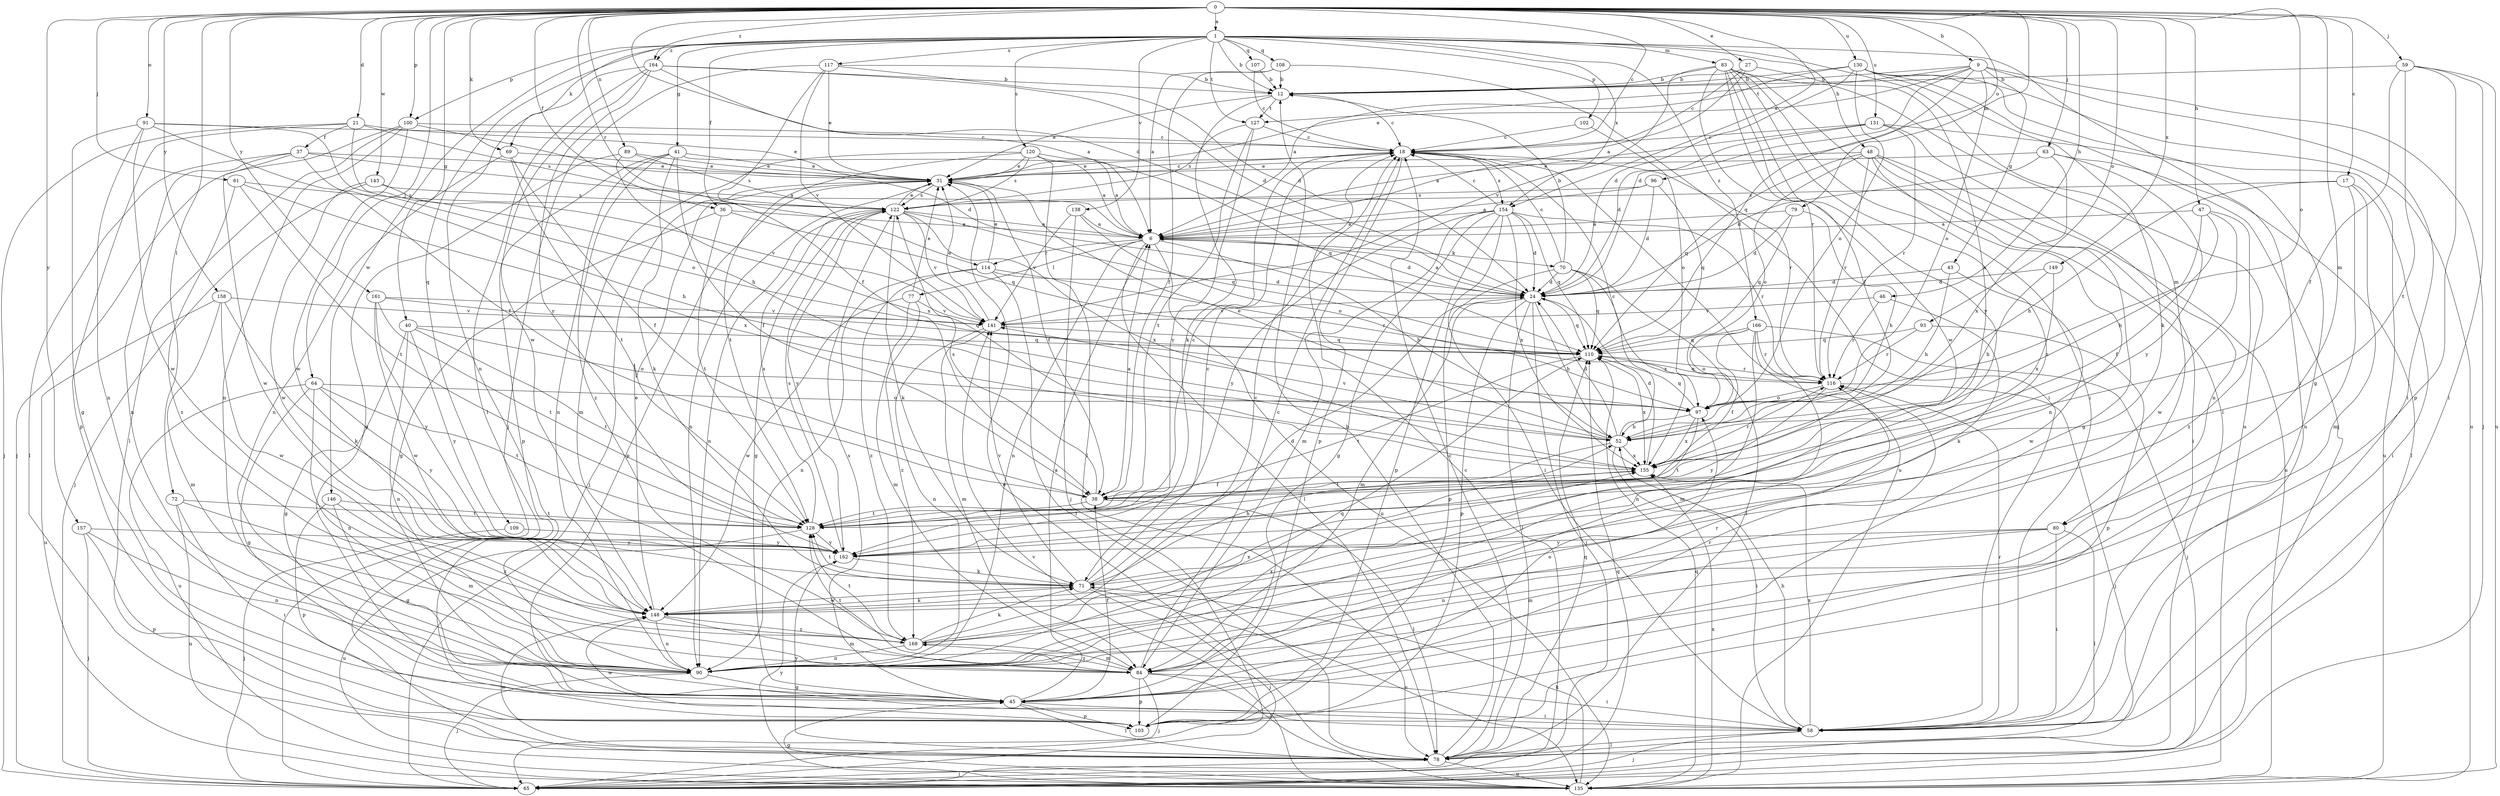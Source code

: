 strict digraph  {
0;
1;
6;
9;
12;
17;
18;
21;
24;
27;
31;
36;
37;
38;
40;
41;
43;
45;
46;
47;
48;
52;
58;
59;
61;
63;
64;
65;
69;
70;
71;
72;
77;
78;
79;
80;
83;
84;
89;
90;
91;
93;
96;
97;
100;
102;
103;
107;
108;
109;
110;
114;
116;
117;
120;
122;
127;
128;
130;
131;
135;
138;
141;
143;
146;
148;
149;
154;
155;
157;
158;
161;
162;
164;
166;
168;
0 -> 1  [label=a];
0 -> 9  [label=b];
0 -> 17  [label=c];
0 -> 18  [label=c];
0 -> 21  [label=d];
0 -> 24  [label=d];
0 -> 27  [label=e];
0 -> 36  [label=f];
0 -> 40  [label=g];
0 -> 46  [label=h];
0 -> 47  [label=h];
0 -> 59  [label=j];
0 -> 61  [label=j];
0 -> 63  [label=j];
0 -> 64  [label=j];
0 -> 69  [label=k];
0 -> 72  [label=l];
0 -> 79  [label=m];
0 -> 80  [label=m];
0 -> 89  [label=n];
0 -> 91  [label=o];
0 -> 93  [label=o];
0 -> 96  [label=o];
0 -> 97  [label=o];
0 -> 100  [label=p];
0 -> 114  [label=r];
0 -> 130  [label=u];
0 -> 131  [label=u];
0 -> 143  [label=w];
0 -> 149  [label=x];
0 -> 154  [label=x];
0 -> 157  [label=y];
0 -> 158  [label=y];
0 -> 161  [label=y];
0 -> 164  [label=z];
1 -> 12  [label=b];
1 -> 36  [label=f];
1 -> 41  [label=g];
1 -> 48  [label=h];
1 -> 58  [label=i];
1 -> 69  [label=k];
1 -> 80  [label=m];
1 -> 83  [label=m];
1 -> 100  [label=p];
1 -> 102  [label=p];
1 -> 107  [label=q];
1 -> 108  [label=q];
1 -> 109  [label=q];
1 -> 117  [label=s];
1 -> 120  [label=s];
1 -> 127  [label=t];
1 -> 138  [label=v];
1 -> 146  [label=w];
1 -> 154  [label=x];
1 -> 164  [label=z];
1 -> 166  [label=z];
6 -> 24  [label=d];
6 -> 52  [label=h];
6 -> 70  [label=k];
6 -> 77  [label=l];
6 -> 78  [label=l];
6 -> 90  [label=n];
6 -> 114  [label=r];
6 -> 135  [label=u];
9 -> 12  [label=b];
9 -> 24  [label=d];
9 -> 31  [label=e];
9 -> 43  [label=g];
9 -> 58  [label=i];
9 -> 65  [label=j];
9 -> 97  [label=o];
9 -> 110  [label=q];
9 -> 127  [label=t];
12 -> 18  [label=c];
12 -> 31  [label=e];
12 -> 71  [label=k];
12 -> 127  [label=t];
17 -> 52  [label=h];
17 -> 58  [label=i];
17 -> 84  [label=m];
17 -> 90  [label=n];
17 -> 122  [label=s];
18 -> 31  [label=e];
18 -> 103  [label=p];
18 -> 116  [label=r];
18 -> 135  [label=u];
18 -> 154  [label=x];
21 -> 31  [label=e];
21 -> 37  [label=f];
21 -> 52  [label=h];
21 -> 65  [label=j];
21 -> 103  [label=p];
21 -> 122  [label=s];
24 -> 6  [label=a];
24 -> 52  [label=h];
24 -> 65  [label=j];
24 -> 78  [label=l];
24 -> 84  [label=m];
24 -> 103  [label=p];
24 -> 110  [label=q];
24 -> 141  [label=v];
27 -> 6  [label=a];
27 -> 12  [label=b];
27 -> 18  [label=c];
27 -> 155  [label=x];
31 -> 18  [label=c];
31 -> 38  [label=f];
31 -> 65  [label=j];
31 -> 90  [label=n];
31 -> 103  [label=p];
31 -> 122  [label=s];
36 -> 6  [label=a];
36 -> 45  [label=g];
36 -> 110  [label=q];
36 -> 128  [label=t];
37 -> 6  [label=a];
37 -> 31  [label=e];
37 -> 52  [label=h];
37 -> 78  [label=l];
37 -> 90  [label=n];
37 -> 148  [label=w];
38 -> 6  [label=a];
38 -> 78  [label=l];
38 -> 122  [label=s];
38 -> 128  [label=t];
40 -> 45  [label=g];
40 -> 90  [label=n];
40 -> 97  [label=o];
40 -> 110  [label=q];
40 -> 128  [label=t];
40 -> 162  [label=y];
41 -> 6  [label=a];
41 -> 31  [label=e];
41 -> 38  [label=f];
41 -> 71  [label=k];
41 -> 90  [label=n];
41 -> 103  [label=p];
41 -> 168  [label=z];
43 -> 24  [label=d];
43 -> 52  [label=h];
43 -> 148  [label=w];
45 -> 6  [label=a];
45 -> 38  [label=f];
45 -> 58  [label=i];
45 -> 78  [label=l];
45 -> 97  [label=o];
45 -> 103  [label=p];
45 -> 116  [label=r];
45 -> 122  [label=s];
46 -> 71  [label=k];
46 -> 116  [label=r];
46 -> 141  [label=v];
47 -> 6  [label=a];
47 -> 38  [label=f];
47 -> 52  [label=h];
47 -> 148  [label=w];
47 -> 168  [label=z];
48 -> 31  [label=e];
48 -> 45  [label=g];
48 -> 58  [label=i];
48 -> 90  [label=n];
48 -> 97  [label=o];
48 -> 110  [label=q];
48 -> 116  [label=r];
48 -> 135  [label=u];
52 -> 18  [label=c];
52 -> 24  [label=d];
52 -> 31  [label=e];
52 -> 58  [label=i];
52 -> 128  [label=t];
52 -> 141  [label=v];
52 -> 155  [label=x];
58 -> 52  [label=h];
58 -> 65  [label=j];
58 -> 78  [label=l];
58 -> 116  [label=r];
58 -> 148  [label=w];
58 -> 155  [label=x];
59 -> 12  [label=b];
59 -> 38  [label=f];
59 -> 58  [label=i];
59 -> 103  [label=p];
59 -> 128  [label=t];
59 -> 135  [label=u];
61 -> 122  [label=s];
61 -> 128  [label=t];
61 -> 155  [label=x];
61 -> 168  [label=z];
63 -> 24  [label=d];
63 -> 31  [label=e];
63 -> 78  [label=l];
63 -> 155  [label=x];
63 -> 162  [label=y];
64 -> 45  [label=g];
64 -> 90  [label=n];
64 -> 97  [label=o];
64 -> 128  [label=t];
64 -> 135  [label=u];
64 -> 162  [label=y];
65 -> 18  [label=c];
65 -> 110  [label=q];
69 -> 31  [label=e];
69 -> 38  [label=f];
69 -> 90  [label=n];
69 -> 128  [label=t];
70 -> 12  [label=b];
70 -> 18  [label=c];
70 -> 24  [label=d];
70 -> 78  [label=l];
70 -> 103  [label=p];
70 -> 110  [label=q];
70 -> 155  [label=x];
71 -> 18  [label=c];
71 -> 24  [label=d];
71 -> 52  [label=h];
71 -> 65  [label=j];
71 -> 128  [label=t];
71 -> 135  [label=u];
71 -> 141  [label=v];
71 -> 148  [label=w];
72 -> 58  [label=i];
72 -> 84  [label=m];
72 -> 128  [label=t];
72 -> 135  [label=u];
77 -> 31  [label=e];
77 -> 84  [label=m];
77 -> 141  [label=v];
77 -> 148  [label=w];
77 -> 168  [label=z];
78 -> 12  [label=b];
78 -> 18  [label=c];
78 -> 65  [label=j];
78 -> 110  [label=q];
78 -> 135  [label=u];
78 -> 148  [label=w];
78 -> 162  [label=y];
79 -> 6  [label=a];
79 -> 24  [label=d];
79 -> 52  [label=h];
79 -> 110  [label=q];
80 -> 58  [label=i];
80 -> 78  [label=l];
80 -> 84  [label=m];
80 -> 90  [label=n];
80 -> 162  [label=y];
83 -> 12  [label=b];
83 -> 38  [label=f];
83 -> 58  [label=i];
83 -> 78  [label=l];
83 -> 116  [label=r];
83 -> 135  [label=u];
83 -> 141  [label=v];
83 -> 148  [label=w];
83 -> 162  [label=y];
83 -> 168  [label=z];
84 -> 18  [label=c];
84 -> 58  [label=i];
84 -> 65  [label=j];
84 -> 78  [label=l];
84 -> 103  [label=p];
84 -> 116  [label=r];
84 -> 128  [label=t];
84 -> 168  [label=z];
89 -> 31  [label=e];
89 -> 45  [label=g];
89 -> 122  [label=s];
89 -> 155  [label=x];
90 -> 45  [label=g];
90 -> 65  [label=j];
90 -> 110  [label=q];
90 -> 155  [label=x];
91 -> 18  [label=c];
91 -> 38  [label=f];
91 -> 45  [label=g];
91 -> 90  [label=n];
91 -> 97  [label=o];
91 -> 148  [label=w];
93 -> 103  [label=p];
93 -> 110  [label=q];
93 -> 116  [label=r];
96 -> 6  [label=a];
96 -> 24  [label=d];
96 -> 110  [label=q];
96 -> 122  [label=s];
97 -> 52  [label=h];
97 -> 110  [label=q];
97 -> 128  [label=t];
97 -> 155  [label=x];
100 -> 18  [label=c];
100 -> 24  [label=d];
100 -> 65  [label=j];
100 -> 78  [label=l];
100 -> 90  [label=n];
100 -> 148  [label=w];
102 -> 18  [label=c];
102 -> 97  [label=o];
107 -> 12  [label=b];
107 -> 18  [label=c];
108 -> 6  [label=a];
108 -> 12  [label=b];
108 -> 38  [label=f];
108 -> 58  [label=i];
109 -> 65  [label=j];
109 -> 162  [label=y];
110 -> 116  [label=r];
110 -> 128  [label=t];
110 -> 155  [label=x];
114 -> 24  [label=d];
114 -> 31  [label=e];
114 -> 78  [label=l];
114 -> 90  [label=n];
114 -> 116  [label=r];
114 -> 168  [label=z];
116 -> 65  [label=j];
116 -> 97  [label=o];
116 -> 110  [label=q];
116 -> 162  [label=y];
117 -> 12  [label=b];
117 -> 24  [label=d];
117 -> 31  [label=e];
117 -> 38  [label=f];
117 -> 65  [label=j];
117 -> 141  [label=v];
120 -> 6  [label=a];
120 -> 31  [label=e];
120 -> 78  [label=l];
120 -> 84  [label=m];
120 -> 110  [label=q];
120 -> 122  [label=s];
120 -> 128  [label=t];
122 -> 6  [label=a];
122 -> 31  [label=e];
122 -> 45  [label=g];
122 -> 71  [label=k];
122 -> 90  [label=n];
122 -> 110  [label=q];
122 -> 141  [label=v];
122 -> 155  [label=x];
122 -> 162  [label=y];
127 -> 18  [label=c];
127 -> 122  [label=s];
127 -> 128  [label=t];
127 -> 162  [label=y];
128 -> 18  [label=c];
128 -> 122  [label=s];
128 -> 135  [label=u];
128 -> 162  [label=y];
130 -> 6  [label=a];
130 -> 12  [label=b];
130 -> 24  [label=d];
130 -> 45  [label=g];
130 -> 65  [label=j];
130 -> 71  [label=k];
130 -> 97  [label=o];
130 -> 135  [label=u];
131 -> 6  [label=a];
131 -> 18  [label=c];
131 -> 24  [label=d];
131 -> 90  [label=n];
131 -> 116  [label=r];
131 -> 135  [label=u];
135 -> 31  [label=e];
135 -> 45  [label=g];
135 -> 71  [label=k];
135 -> 110  [label=q];
135 -> 141  [label=v];
135 -> 155  [label=x];
135 -> 162  [label=y];
138 -> 6  [label=a];
138 -> 65  [label=j];
138 -> 97  [label=o];
138 -> 141  [label=v];
141 -> 31  [label=e];
141 -> 84  [label=m];
141 -> 90  [label=n];
141 -> 110  [label=q];
143 -> 65  [label=j];
143 -> 122  [label=s];
143 -> 141  [label=v];
143 -> 148  [label=w];
146 -> 45  [label=g];
146 -> 103  [label=p];
146 -> 128  [label=t];
146 -> 168  [label=z];
148 -> 31  [label=e];
148 -> 71  [label=k];
148 -> 84  [label=m];
148 -> 90  [label=n];
148 -> 168  [label=z];
149 -> 24  [label=d];
149 -> 52  [label=h];
149 -> 155  [label=x];
154 -> 6  [label=a];
154 -> 18  [label=c];
154 -> 24  [label=d];
154 -> 45  [label=g];
154 -> 58  [label=i];
154 -> 84  [label=m];
154 -> 103  [label=p];
154 -> 110  [label=q];
154 -> 116  [label=r];
154 -> 155  [label=x];
154 -> 162  [label=y];
155 -> 24  [label=d];
155 -> 38  [label=f];
155 -> 116  [label=r];
157 -> 65  [label=j];
157 -> 90  [label=n];
157 -> 103  [label=p];
157 -> 162  [label=y];
158 -> 71  [label=k];
158 -> 84  [label=m];
158 -> 135  [label=u];
158 -> 141  [label=v];
158 -> 148  [label=w];
161 -> 110  [label=q];
161 -> 128  [label=t];
161 -> 141  [label=v];
161 -> 148  [label=w];
161 -> 162  [label=y];
162 -> 71  [label=k];
162 -> 122  [label=s];
164 -> 6  [label=a];
164 -> 12  [label=b];
164 -> 24  [label=d];
164 -> 78  [label=l];
164 -> 90  [label=n];
164 -> 148  [label=w];
164 -> 162  [label=y];
166 -> 38  [label=f];
166 -> 65  [label=j];
166 -> 84  [label=m];
166 -> 90  [label=n];
166 -> 97  [label=o];
166 -> 110  [label=q];
166 -> 116  [label=r];
168 -> 18  [label=c];
168 -> 71  [label=k];
168 -> 84  [label=m];
168 -> 90  [label=n];
168 -> 128  [label=t];
168 -> 155  [label=x];
}

